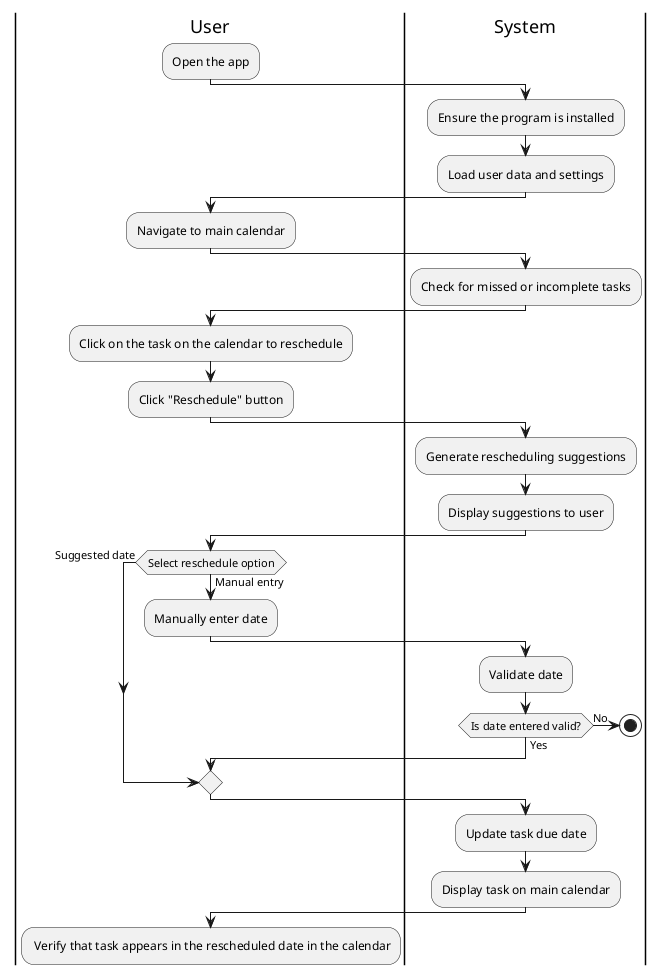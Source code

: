 @startuml
|User|
:Open the app; 

|System|
:Ensure the program is installed;
:Load user data and settings; 

|User|
:Navigate to main calendar;

|System|
:Check for missed or incomplete tasks; 

|User|
:Click on the task on the calendar to reschedule;
:Click "Reschedule" button; 

|System|
:Generate rescheduling suggestions; 
:Display suggestions to user; 

|User|
if (Select reschedule option) then (Suggested date)

else (Manual entry)


  :Manually enter date;

|System|
:Validate date;
if (Is date entered valid?) then (Yes)

else (No)
  stop
 endif
 endif

|System|
:Update task due date; 
:Display task on main calendar;

|User|
: Verify that task appears in the rescheduled date in the calendar;


@enduml
